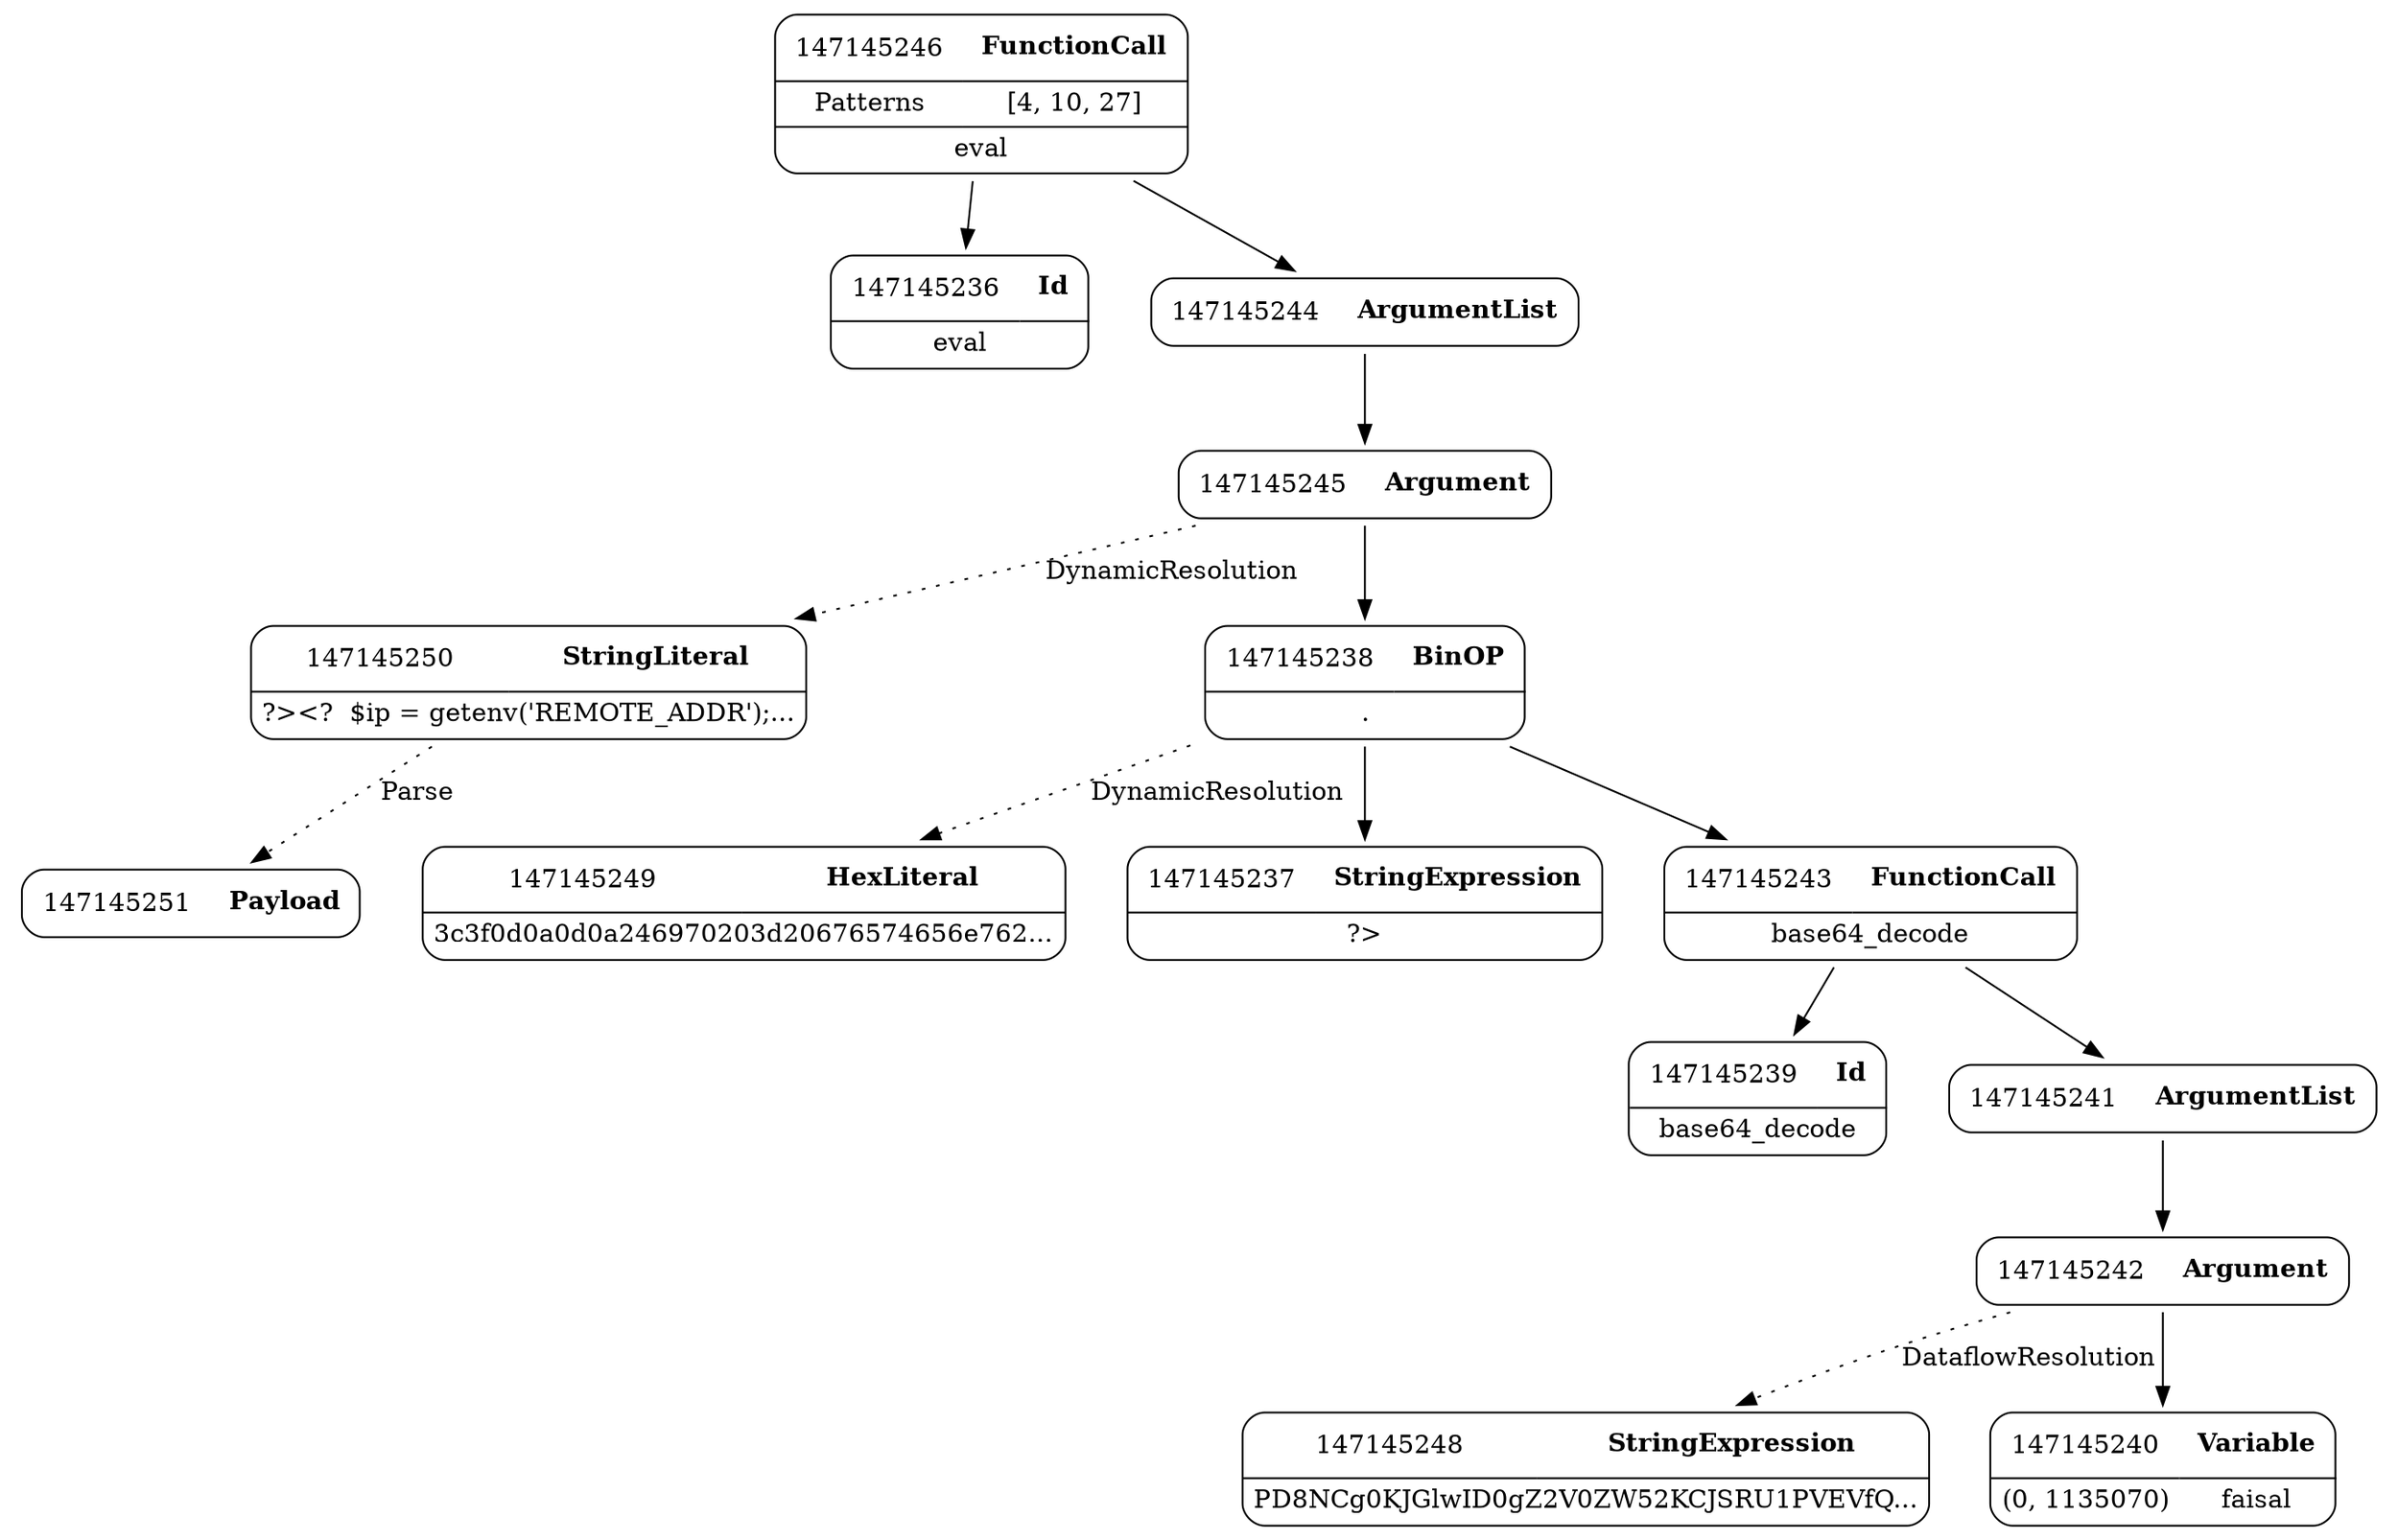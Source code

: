 digraph ast {
node [shape=none];
147145249 [label=<<TABLE border='1' cellspacing='0' cellpadding='10' style='rounded' ><TR><TD border='0'>147145249</TD><TD border='0'><B>HexLiteral</B></TD></TR><HR/><TR><TD border='0' cellpadding='5' colspan='2'>3c3f0d0a0d0a246970203d20676574656e762...</TD></TR></TABLE>>];
147145248 [label=<<TABLE border='1' cellspacing='0' cellpadding='10' style='rounded' ><TR><TD border='0'>147145248</TD><TD border='0'><B>StringExpression</B></TD></TR><HR/><TR><TD border='0' cellpadding='5' colspan='2'>PD8NCg0KJGlwID0gZ2V0ZW52KCJSRU1PVEVfQ...</TD></TR></TABLE>>];
147145251 [label=<<TABLE border='1' cellspacing='0' cellpadding='10' style='rounded' ><TR><TD border='0'>147145251</TD><TD border='0'><B>Payload</B></TD></TR></TABLE>>];
147145250 [label=<<TABLE border='1' cellspacing='0' cellpadding='10' style='rounded' ><TR><TD border='0'>147145250</TD><TD border='0'><B>StringLiteral</B></TD></TR><HR/><TR><TD border='0' cellpadding='5' colspan='2'>?&gt;&lt;?  $ip = getenv('REMOTE_ADDR');...</TD></TR></TABLE>>];
147145250 -> 147145251 [style=dotted,label=Parse];
147145237 [label=<<TABLE border='1' cellspacing='0' cellpadding='10' style='rounded' ><TR><TD border='0'>147145237</TD><TD border='0'><B>StringExpression</B></TD></TR><HR/><TR><TD border='0' cellpadding='5' colspan='2'>?&gt;</TD></TR></TABLE>>];
147145236 [label=<<TABLE border='1' cellspacing='0' cellpadding='10' style='rounded' ><TR><TD border='0'>147145236</TD><TD border='0'><B>Id</B></TD></TR><HR/><TR><TD border='0' cellpadding='5' colspan='2'>eval</TD></TR></TABLE>>];
147145239 [label=<<TABLE border='1' cellspacing='0' cellpadding='10' style='rounded' ><TR><TD border='0'>147145239</TD><TD border='0'><B>Id</B></TD></TR><HR/><TR><TD border='0' cellpadding='5' colspan='2'>base64_decode</TD></TR></TABLE>>];
147145238 [label=<<TABLE border='1' cellspacing='0' cellpadding='10' style='rounded' ><TR><TD border='0'>147145238</TD><TD border='0'><B>BinOP</B></TD></TR><HR/><TR><TD border='0' cellpadding='5' colspan='2'>.</TD></TR></TABLE>>];
147145238 -> 147145237 [weight=2];
147145238 -> 147145243 [weight=2];
147145238 -> 147145249 [style=dotted,label=DynamicResolution];
147145245 [label=<<TABLE border='1' cellspacing='0' cellpadding='10' style='rounded' ><TR><TD border='0'>147145245</TD><TD border='0'><B>Argument</B></TD></TR></TABLE>>];
147145245 -> 147145238 [weight=2];
147145245 -> 147145250 [style=dotted,label=DynamicResolution];
147145244 [label=<<TABLE border='1' cellspacing='0' cellpadding='10' style='rounded' ><TR><TD border='0'>147145244</TD><TD border='0'><B>ArgumentList</B></TD></TR></TABLE>>];
147145244 -> 147145245 [weight=2];
147145246 [label=<<TABLE border='1' cellspacing='0' cellpadding='10' style='rounded' ><TR><TD border='0'>147145246</TD><TD border='0'><B>FunctionCall</B></TD></TR><HR/><TR><TD border='0' cellpadding='5'>Patterns</TD><TD border='0' cellpadding='5'>[4, 10, 27]</TD></TR><HR/><TR><TD border='0' cellpadding='5' colspan='2'>eval</TD></TR></TABLE>>];
147145246 -> 147145236 [weight=2];
147145246 -> 147145244 [weight=2];
147145241 [label=<<TABLE border='1' cellspacing='0' cellpadding='10' style='rounded' ><TR><TD border='0'>147145241</TD><TD border='0'><B>ArgumentList</B></TD></TR></TABLE>>];
147145241 -> 147145242 [weight=2];
147145240 [label=<<TABLE border='1' cellspacing='0' cellpadding='10' style='rounded' ><TR><TD border='0'>147145240</TD><TD border='0'><B>Variable</B></TD></TR><HR/><TR><TD border='0' cellpadding='5'>(0, 1135070)</TD><TD border='0' cellpadding='5'>faisal</TD></TR></TABLE>>];
147145243 [label=<<TABLE border='1' cellspacing='0' cellpadding='10' style='rounded' ><TR><TD border='0'>147145243</TD><TD border='0'><B>FunctionCall</B></TD></TR><HR/><TR><TD border='0' cellpadding='5' colspan='2'>base64_decode</TD></TR></TABLE>>];
147145243 -> 147145239 [weight=2];
147145243 -> 147145241 [weight=2];
147145242 [label=<<TABLE border='1' cellspacing='0' cellpadding='10' style='rounded' ><TR><TD border='0'>147145242</TD><TD border='0'><B>Argument</B></TD></TR></TABLE>>];
147145242 -> 147145240 [weight=2];
147145242 -> 147145248 [style=dotted,label=DataflowResolution];
}
